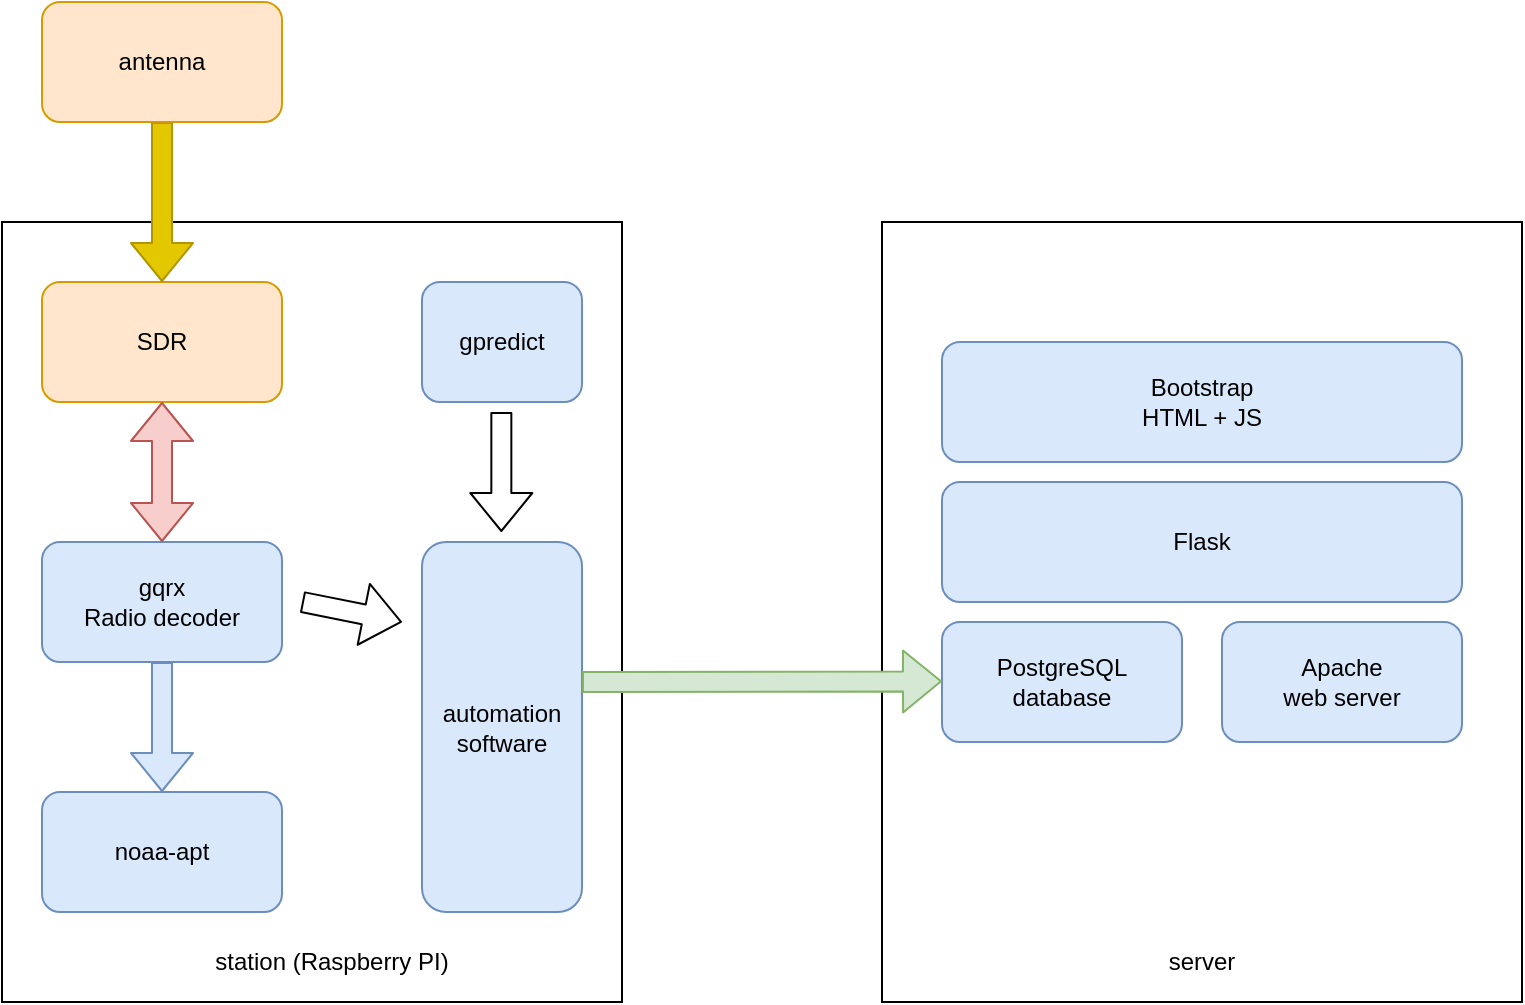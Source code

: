 <mxfile version="12.9.8" type="device"><diagram id="6tMqmTTKfWSbjSjMEXUw" name="Page-1"><mxGraphModel dx="1422" dy="864" grid="1" gridSize="10" guides="1" tooltips="1" connect="1" arrows="1" fold="1" page="1" pageScale="1" pageWidth="850" pageHeight="1100" math="0" shadow="0"><root><mxCell id="0"/><mxCell id="1" parent="0"/><mxCell id="AFlzDt28n9lqgf-Ddb3E-12" value="" style="rounded=0;whiteSpace=wrap;html=1;" parent="1" vertex="1"><mxGeometry x="470" y="220" width="320" height="390" as="geometry"/></mxCell><mxCell id="AFlzDt28n9lqgf-Ddb3E-11" value="" style="rounded=0;whiteSpace=wrap;html=1;" parent="1" vertex="1"><mxGeometry x="30" y="220" width="310" height="390" as="geometry"/></mxCell><mxCell id="AFlzDt28n9lqgf-Ddb3E-2" value="&lt;div&gt;PostgreSQL&lt;/div&gt;&lt;div&gt;database&lt;br&gt;&lt;/div&gt;" style="rounded=1;whiteSpace=wrap;html=1;fillColor=#dae8fc;strokeColor=#6c8ebf;" parent="1" vertex="1"><mxGeometry x="500" y="420" width="120" height="60" as="geometry"/></mxCell><mxCell id="AFlzDt28n9lqgf-Ddb3E-3" value="&lt;div&gt;Apache&lt;/div&gt;&lt;div&gt;web server&lt;br&gt;&lt;/div&gt;" style="rounded=1;whiteSpace=wrap;html=1;fillColor=#dae8fc;strokeColor=#6c8ebf;" parent="1" vertex="1"><mxGeometry x="640" y="420" width="120" height="60" as="geometry"/></mxCell><mxCell id="AFlzDt28n9lqgf-Ddb3E-4" value="&lt;div&gt;Bootstrap&lt;/div&gt;&lt;div&gt;HTML + JS&lt;br&gt;&lt;/div&gt;" style="rounded=1;whiteSpace=wrap;html=1;fillColor=#dae8fc;strokeColor=#6c8ebf;" parent="1" vertex="1"><mxGeometry x="500" y="280" width="260" height="60" as="geometry"/></mxCell><mxCell id="AFlzDt28n9lqgf-Ddb3E-5" value="Flask" style="rounded=1;whiteSpace=wrap;html=1;fillColor=#dae8fc;strokeColor=#6c8ebf;" parent="1" vertex="1"><mxGeometry x="500" y="350" width="260" height="60" as="geometry"/></mxCell><mxCell id="AFlzDt28n9lqgf-Ddb3E-6" value="SDR" style="rounded=1;whiteSpace=wrap;html=1;fillColor=#ffe6cc;strokeColor=#d79b00;" parent="1" vertex="1"><mxGeometry x="50" y="250" width="120" height="60" as="geometry"/></mxCell><mxCell id="AFlzDt28n9lqgf-Ddb3E-7" value="gpredict" style="rounded=1;whiteSpace=wrap;html=1;fillColor=#dae8fc;strokeColor=#6c8ebf;" parent="1" vertex="1"><mxGeometry x="240" y="250" width="80" height="60" as="geometry"/></mxCell><mxCell id="AFlzDt28n9lqgf-Ddb3E-8" value="&lt;div&gt;noaa-apt&lt;/div&gt;" style="rounded=1;whiteSpace=wrap;html=1;fillColor=#dae8fc;strokeColor=#6c8ebf;" parent="1" vertex="1"><mxGeometry x="50" y="505" width="120" height="60" as="geometry"/></mxCell><mxCell id="AFlzDt28n9lqgf-Ddb3E-9" value="&lt;div&gt;gqrx&lt;/div&gt;&lt;div&gt;Radio decoder&lt;br&gt;&lt;/div&gt;" style="rounded=1;whiteSpace=wrap;html=1;fillColor=#dae8fc;strokeColor=#6c8ebf;" parent="1" vertex="1"><mxGeometry x="50" y="380" width="120" height="60" as="geometry"/></mxCell><mxCell id="AFlzDt28n9lqgf-Ddb3E-10" value="&lt;div&gt;automation&lt;/div&gt;&lt;div&gt;software&lt;br&gt;&lt;/div&gt;" style="rounded=1;whiteSpace=wrap;html=1;fillColor=#dae8fc;strokeColor=#6c8ebf;" parent="1" vertex="1"><mxGeometry x="240" y="380" width="80" height="185" as="geometry"/></mxCell><mxCell id="AFlzDt28n9lqgf-Ddb3E-13" value="station (Raspberry PI)" style="text;html=1;strokeColor=none;fillColor=none;align=center;verticalAlign=middle;whiteSpace=wrap;rounded=0;" parent="1" vertex="1"><mxGeometry x="110" y="580" width="170" height="20" as="geometry"/></mxCell><mxCell id="AFlzDt28n9lqgf-Ddb3E-14" value="server" style="text;html=1;strokeColor=none;fillColor=none;align=center;verticalAlign=middle;whiteSpace=wrap;rounded=0;" parent="1" vertex="1"><mxGeometry x="575" y="580" width="110" height="20" as="geometry"/></mxCell><mxCell id="AFlzDt28n9lqgf-Ddb3E-15" value="" style="shape=flexArrow;endArrow=classic;html=1;fillColor=#d5e8d4;strokeColor=#82b366;" parent="1" edge="1"><mxGeometry width="50" height="50" relative="1" as="geometry"><mxPoint x="320" y="450" as="sourcePoint"/><mxPoint x="500" y="449.67" as="targetPoint"/></mxGeometry></mxCell><mxCell id="AFlzDt28n9lqgf-Ddb3E-22" value="" style="shape=flexArrow;endArrow=classic;startArrow=classic;html=1;fillColor=#f8cecc;strokeColor=#b85450;" parent="1" source="AFlzDt28n9lqgf-Ddb3E-9" target="AFlzDt28n9lqgf-Ddb3E-6" edge="1"><mxGeometry width="50" height="50" relative="1" as="geometry"><mxPoint x="80" y="690" as="sourcePoint"/><mxPoint x="80" y="640" as="targetPoint"/></mxGeometry></mxCell><mxCell id="AFlzDt28n9lqgf-Ddb3E-25" value="" style="shape=flexArrow;endArrow=classic;html=1;exitX=0.5;exitY=1;exitDx=0;exitDy=0;fillColor=#dae8fc;strokeColor=#6c8ebf;" parent="1" source="AFlzDt28n9lqgf-Ddb3E-9" target="AFlzDt28n9lqgf-Ddb3E-8" edge="1"><mxGeometry width="50" height="50" relative="1" as="geometry"><mxPoint x="90" y="490" as="sourcePoint"/><mxPoint x="140" y="440" as="targetPoint"/></mxGeometry></mxCell><mxCell id="AFlzDt28n9lqgf-Ddb3E-26" value="" style="shape=flexArrow;endArrow=classic;html=1;entryX=0.5;entryY=0;entryDx=0;entryDy=0;fillColor=#e3c800;strokeColor=#B09500;" parent="1" target="AFlzDt28n9lqgf-Ddb3E-6" edge="1"><mxGeometry width="50" height="50" relative="1" as="geometry"><mxPoint x="110" y="170" as="sourcePoint"/><mxPoint x="80" y="630" as="targetPoint"/></mxGeometry></mxCell><mxCell id="AFlzDt28n9lqgf-Ddb3E-27" value="antenna" style="rounded=1;whiteSpace=wrap;html=1;fillColor=#ffe6cc;strokeColor=#d79b00;" parent="1" vertex="1"><mxGeometry x="50" y="110" width="120" height="60" as="geometry"/></mxCell><mxCell id="AFlzDt28n9lqgf-Ddb3E-29" value="" style="shape=flexArrow;endArrow=classic;html=1;" parent="1" edge="1"><mxGeometry width="50" height="50" relative="1" as="geometry"><mxPoint x="180" y="410" as="sourcePoint"/><mxPoint x="230" y="420" as="targetPoint"/></mxGeometry></mxCell><mxCell id="AFlzDt28n9lqgf-Ddb3E-30" value="" style="shape=flexArrow;endArrow=classic;html=1;" parent="1" edge="1"><mxGeometry width="50" height="50" relative="1" as="geometry"><mxPoint x="279.67" y="315" as="sourcePoint"/><mxPoint x="279.67" y="375" as="targetPoint"/></mxGeometry></mxCell></root></mxGraphModel></diagram></mxfile>